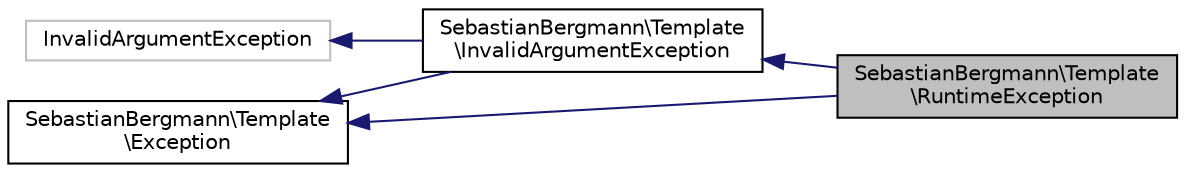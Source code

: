 digraph "SebastianBergmann\Template\RuntimeException"
{
  edge [fontname="Helvetica",fontsize="10",labelfontname="Helvetica",labelfontsize="10"];
  node [fontname="Helvetica",fontsize="10",shape=record];
  rankdir="LR";
  Node4 [label="SebastianBergmann\\Template\l\\RuntimeException",height=0.2,width=0.4,color="black", fillcolor="grey75", style="filled", fontcolor="black"];
  Node5 -> Node4 [dir="back",color="midnightblue",fontsize="10",style="solid",fontname="Helvetica"];
  Node5 [label="SebastianBergmann\\Template\l\\InvalidArgumentException",height=0.2,width=0.4,color="black", fillcolor="white", style="filled",URL="$classSebastianBergmann_1_1Template_1_1InvalidArgumentException.html"];
  Node6 -> Node5 [dir="back",color="midnightblue",fontsize="10",style="solid",fontname="Helvetica"];
  Node6 [label="InvalidArgumentException",height=0.2,width=0.4,color="grey75", fillcolor="white", style="filled"];
  Node7 -> Node5 [dir="back",color="midnightblue",fontsize="10",style="solid",fontname="Helvetica"];
  Node7 [label="SebastianBergmann\\Template\l\\Exception",height=0.2,width=0.4,color="black", fillcolor="white", style="filled",URL="$interfaceSebastianBergmann_1_1Template_1_1Exception.html"];
  Node7 -> Node4 [dir="back",color="midnightblue",fontsize="10",style="solid",fontname="Helvetica"];
}
